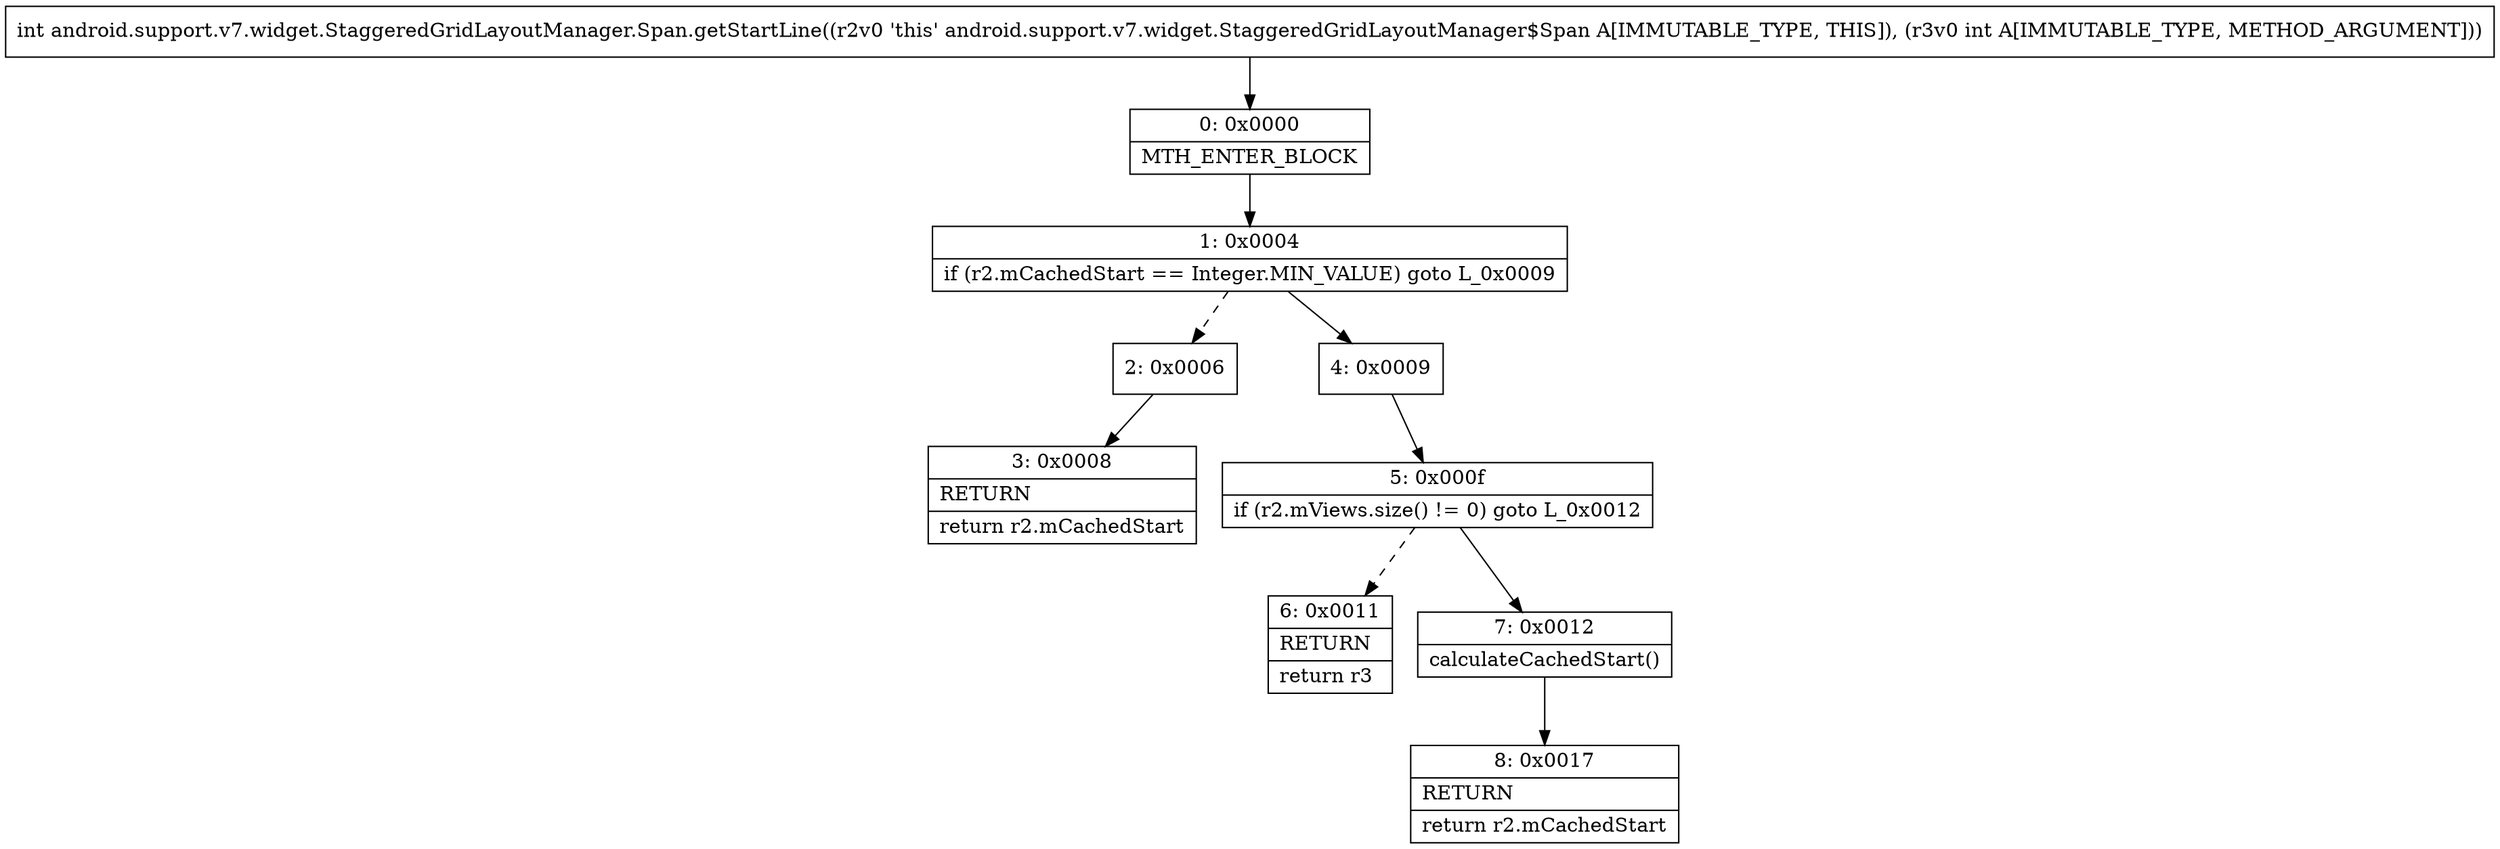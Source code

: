 digraph "CFG forandroid.support.v7.widget.StaggeredGridLayoutManager.Span.getStartLine(I)I" {
Node_0 [shape=record,label="{0\:\ 0x0000|MTH_ENTER_BLOCK\l}"];
Node_1 [shape=record,label="{1\:\ 0x0004|if (r2.mCachedStart == Integer.MIN_VALUE) goto L_0x0009\l}"];
Node_2 [shape=record,label="{2\:\ 0x0006}"];
Node_3 [shape=record,label="{3\:\ 0x0008|RETURN\l|return r2.mCachedStart\l}"];
Node_4 [shape=record,label="{4\:\ 0x0009}"];
Node_5 [shape=record,label="{5\:\ 0x000f|if (r2.mViews.size() != 0) goto L_0x0012\l}"];
Node_6 [shape=record,label="{6\:\ 0x0011|RETURN\l|return r3\l}"];
Node_7 [shape=record,label="{7\:\ 0x0012|calculateCachedStart()\l}"];
Node_8 [shape=record,label="{8\:\ 0x0017|RETURN\l|return r2.mCachedStart\l}"];
MethodNode[shape=record,label="{int android.support.v7.widget.StaggeredGridLayoutManager.Span.getStartLine((r2v0 'this' android.support.v7.widget.StaggeredGridLayoutManager$Span A[IMMUTABLE_TYPE, THIS]), (r3v0 int A[IMMUTABLE_TYPE, METHOD_ARGUMENT])) }"];
MethodNode -> Node_0;
Node_0 -> Node_1;
Node_1 -> Node_2[style=dashed];
Node_1 -> Node_4;
Node_2 -> Node_3;
Node_4 -> Node_5;
Node_5 -> Node_6[style=dashed];
Node_5 -> Node_7;
Node_7 -> Node_8;
}

